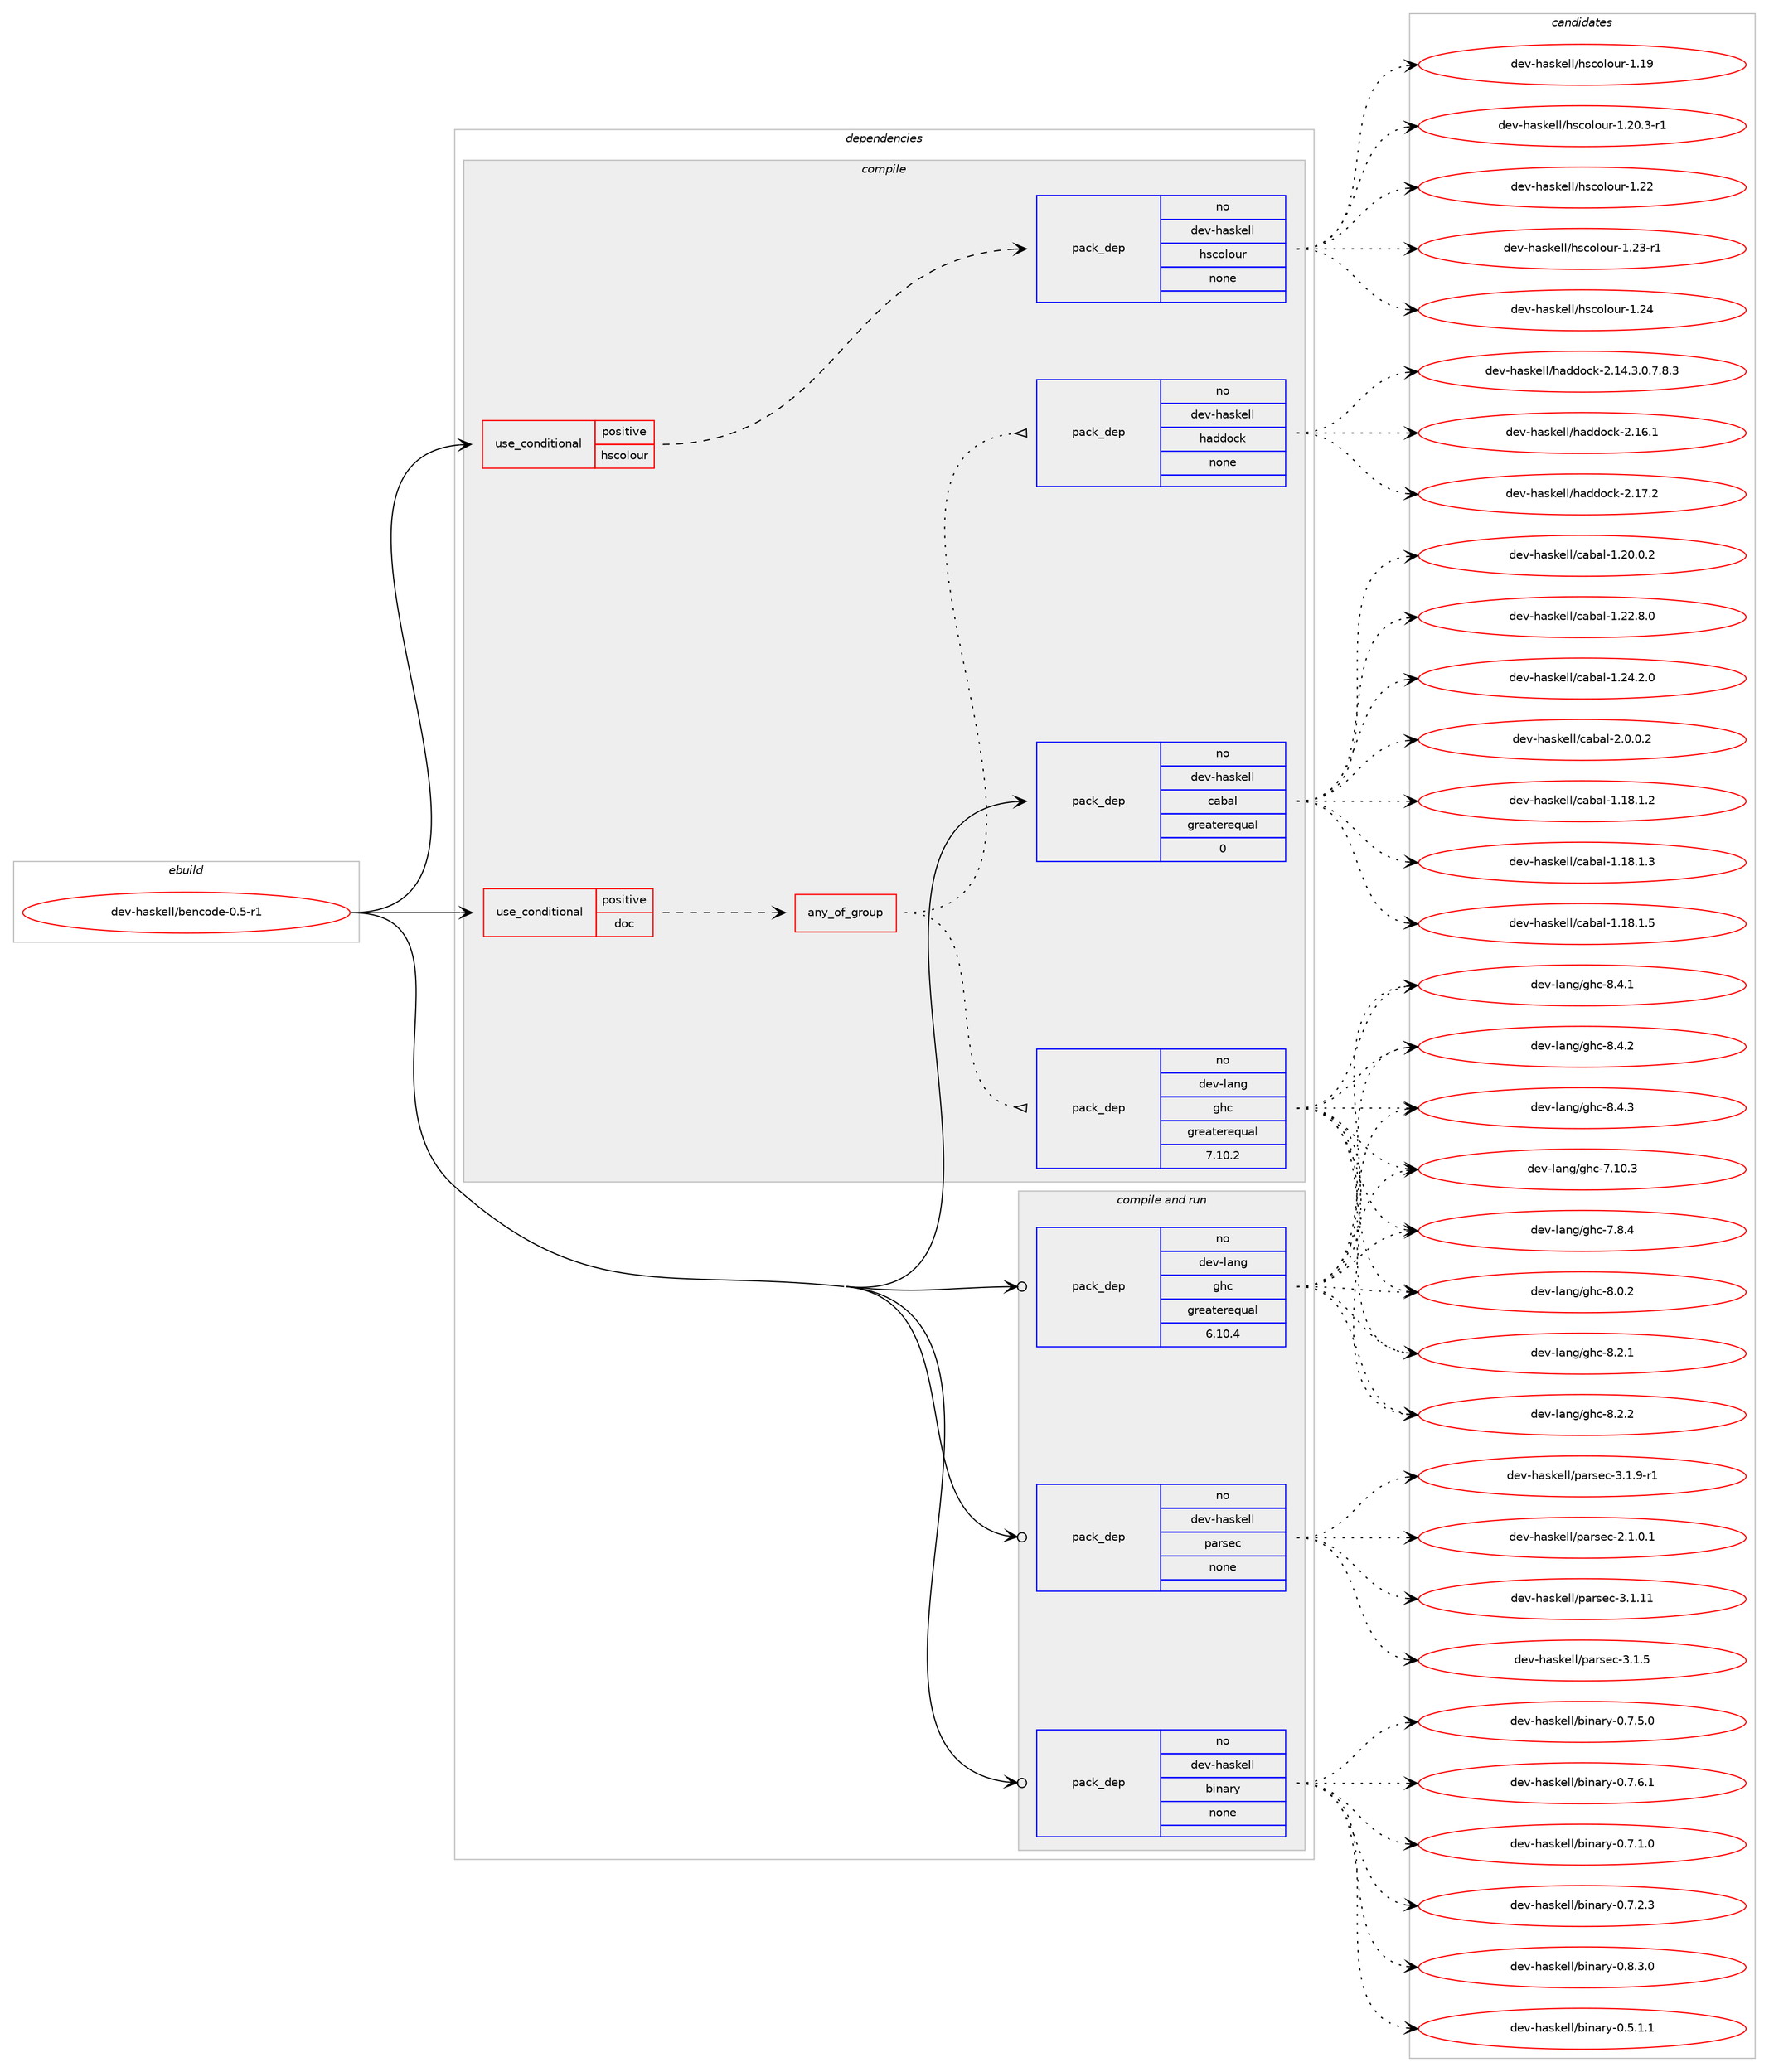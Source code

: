 digraph prolog {

# *************
# Graph options
# *************

newrank=true;
concentrate=true;
compound=true;
graph [rankdir=LR,fontname=Helvetica,fontsize=10,ranksep=1.5];#, ranksep=2.5, nodesep=0.2];
edge  [arrowhead=vee];
node  [fontname=Helvetica,fontsize=10];

# **********
# The ebuild
# **********

subgraph cluster_leftcol {
color=gray;
rank=same;
label=<<i>ebuild</i>>;
id [label="dev-haskell/bencode-0.5-r1", color=red, width=4, href="../dev-haskell/bencode-0.5-r1.svg"];
}

# ****************
# The dependencies
# ****************

subgraph cluster_midcol {
color=gray;
label=<<i>dependencies</i>>;
subgraph cluster_compile {
fillcolor="#eeeeee";
style=filled;
label=<<i>compile</i>>;
subgraph cond358694 {
dependency1326910 [label=<<TABLE BORDER="0" CELLBORDER="1" CELLSPACING="0" CELLPADDING="4"><TR><TD ROWSPAN="3" CELLPADDING="10">use_conditional</TD></TR><TR><TD>positive</TD></TR><TR><TD>doc</TD></TR></TABLE>>, shape=none, color=red];
subgraph any20566 {
dependency1326911 [label=<<TABLE BORDER="0" CELLBORDER="1" CELLSPACING="0" CELLPADDING="4"><TR><TD CELLPADDING="10">any_of_group</TD></TR></TABLE>>, shape=none, color=red];subgraph pack947098 {
dependency1326912 [label=<<TABLE BORDER="0" CELLBORDER="1" CELLSPACING="0" CELLPADDING="4" WIDTH="220"><TR><TD ROWSPAN="6" CELLPADDING="30">pack_dep</TD></TR><TR><TD WIDTH="110">no</TD></TR><TR><TD>dev-haskell</TD></TR><TR><TD>haddock</TD></TR><TR><TD>none</TD></TR><TR><TD></TD></TR></TABLE>>, shape=none, color=blue];
}
dependency1326911:e -> dependency1326912:w [weight=20,style="dotted",arrowhead="oinv"];
subgraph pack947099 {
dependency1326913 [label=<<TABLE BORDER="0" CELLBORDER="1" CELLSPACING="0" CELLPADDING="4" WIDTH="220"><TR><TD ROWSPAN="6" CELLPADDING="30">pack_dep</TD></TR><TR><TD WIDTH="110">no</TD></TR><TR><TD>dev-lang</TD></TR><TR><TD>ghc</TD></TR><TR><TD>greaterequal</TD></TR><TR><TD>7.10.2</TD></TR></TABLE>>, shape=none, color=blue];
}
dependency1326911:e -> dependency1326913:w [weight=20,style="dotted",arrowhead="oinv"];
}
dependency1326910:e -> dependency1326911:w [weight=20,style="dashed",arrowhead="vee"];
}
id:e -> dependency1326910:w [weight=20,style="solid",arrowhead="vee"];
subgraph cond358695 {
dependency1326914 [label=<<TABLE BORDER="0" CELLBORDER="1" CELLSPACING="0" CELLPADDING="4"><TR><TD ROWSPAN="3" CELLPADDING="10">use_conditional</TD></TR><TR><TD>positive</TD></TR><TR><TD>hscolour</TD></TR></TABLE>>, shape=none, color=red];
subgraph pack947100 {
dependency1326915 [label=<<TABLE BORDER="0" CELLBORDER="1" CELLSPACING="0" CELLPADDING="4" WIDTH="220"><TR><TD ROWSPAN="6" CELLPADDING="30">pack_dep</TD></TR><TR><TD WIDTH="110">no</TD></TR><TR><TD>dev-haskell</TD></TR><TR><TD>hscolour</TD></TR><TR><TD>none</TD></TR><TR><TD></TD></TR></TABLE>>, shape=none, color=blue];
}
dependency1326914:e -> dependency1326915:w [weight=20,style="dashed",arrowhead="vee"];
}
id:e -> dependency1326914:w [weight=20,style="solid",arrowhead="vee"];
subgraph pack947101 {
dependency1326916 [label=<<TABLE BORDER="0" CELLBORDER="1" CELLSPACING="0" CELLPADDING="4" WIDTH="220"><TR><TD ROWSPAN="6" CELLPADDING="30">pack_dep</TD></TR><TR><TD WIDTH="110">no</TD></TR><TR><TD>dev-haskell</TD></TR><TR><TD>cabal</TD></TR><TR><TD>greaterequal</TD></TR><TR><TD>0</TD></TR></TABLE>>, shape=none, color=blue];
}
id:e -> dependency1326916:w [weight=20,style="solid",arrowhead="vee"];
}
subgraph cluster_compileandrun {
fillcolor="#eeeeee";
style=filled;
label=<<i>compile and run</i>>;
subgraph pack947102 {
dependency1326917 [label=<<TABLE BORDER="0" CELLBORDER="1" CELLSPACING="0" CELLPADDING="4" WIDTH="220"><TR><TD ROWSPAN="6" CELLPADDING="30">pack_dep</TD></TR><TR><TD WIDTH="110">no</TD></TR><TR><TD>dev-haskell</TD></TR><TR><TD>binary</TD></TR><TR><TD>none</TD></TR><TR><TD></TD></TR></TABLE>>, shape=none, color=blue];
}
id:e -> dependency1326917:w [weight=20,style="solid",arrowhead="odotvee"];
subgraph pack947103 {
dependency1326918 [label=<<TABLE BORDER="0" CELLBORDER="1" CELLSPACING="0" CELLPADDING="4" WIDTH="220"><TR><TD ROWSPAN="6" CELLPADDING="30">pack_dep</TD></TR><TR><TD WIDTH="110">no</TD></TR><TR><TD>dev-haskell</TD></TR><TR><TD>parsec</TD></TR><TR><TD>none</TD></TR><TR><TD></TD></TR></TABLE>>, shape=none, color=blue];
}
id:e -> dependency1326918:w [weight=20,style="solid",arrowhead="odotvee"];
subgraph pack947104 {
dependency1326919 [label=<<TABLE BORDER="0" CELLBORDER="1" CELLSPACING="0" CELLPADDING="4" WIDTH="220"><TR><TD ROWSPAN="6" CELLPADDING="30">pack_dep</TD></TR><TR><TD WIDTH="110">no</TD></TR><TR><TD>dev-lang</TD></TR><TR><TD>ghc</TD></TR><TR><TD>greaterequal</TD></TR><TR><TD>6.10.4</TD></TR></TABLE>>, shape=none, color=blue];
}
id:e -> dependency1326919:w [weight=20,style="solid",arrowhead="odotvee"];
}
subgraph cluster_run {
fillcolor="#eeeeee";
style=filled;
label=<<i>run</i>>;
}
}

# **************
# The candidates
# **************

subgraph cluster_choices {
rank=same;
color=gray;
label=<<i>candidates</i>>;

subgraph choice947098 {
color=black;
nodesep=1;
choice1001011184510497115107101108108471049710010011199107455046495246514648465546564651 [label="dev-haskell/haddock-2.14.3.0.7.8.3", color=red, width=4,href="../dev-haskell/haddock-2.14.3.0.7.8.3.svg"];
choice100101118451049711510710110810847104971001001119910745504649544649 [label="dev-haskell/haddock-2.16.1", color=red, width=4,href="../dev-haskell/haddock-2.16.1.svg"];
choice100101118451049711510710110810847104971001001119910745504649554650 [label="dev-haskell/haddock-2.17.2", color=red, width=4,href="../dev-haskell/haddock-2.17.2.svg"];
dependency1326912:e -> choice1001011184510497115107101108108471049710010011199107455046495246514648465546564651:w [style=dotted,weight="100"];
dependency1326912:e -> choice100101118451049711510710110810847104971001001119910745504649544649:w [style=dotted,weight="100"];
dependency1326912:e -> choice100101118451049711510710110810847104971001001119910745504649554650:w [style=dotted,weight="100"];
}
subgraph choice947099 {
color=black;
nodesep=1;
choice1001011184510897110103471031049945554649484651 [label="dev-lang/ghc-7.10.3", color=red, width=4,href="../dev-lang/ghc-7.10.3.svg"];
choice10010111845108971101034710310499455546564652 [label="dev-lang/ghc-7.8.4", color=red, width=4,href="../dev-lang/ghc-7.8.4.svg"];
choice10010111845108971101034710310499455646484650 [label="dev-lang/ghc-8.0.2", color=red, width=4,href="../dev-lang/ghc-8.0.2.svg"];
choice10010111845108971101034710310499455646504649 [label="dev-lang/ghc-8.2.1", color=red, width=4,href="../dev-lang/ghc-8.2.1.svg"];
choice10010111845108971101034710310499455646504650 [label="dev-lang/ghc-8.2.2", color=red, width=4,href="../dev-lang/ghc-8.2.2.svg"];
choice10010111845108971101034710310499455646524649 [label="dev-lang/ghc-8.4.1", color=red, width=4,href="../dev-lang/ghc-8.4.1.svg"];
choice10010111845108971101034710310499455646524650 [label="dev-lang/ghc-8.4.2", color=red, width=4,href="../dev-lang/ghc-8.4.2.svg"];
choice10010111845108971101034710310499455646524651 [label="dev-lang/ghc-8.4.3", color=red, width=4,href="../dev-lang/ghc-8.4.3.svg"];
dependency1326913:e -> choice1001011184510897110103471031049945554649484651:w [style=dotted,weight="100"];
dependency1326913:e -> choice10010111845108971101034710310499455546564652:w [style=dotted,weight="100"];
dependency1326913:e -> choice10010111845108971101034710310499455646484650:w [style=dotted,weight="100"];
dependency1326913:e -> choice10010111845108971101034710310499455646504649:w [style=dotted,weight="100"];
dependency1326913:e -> choice10010111845108971101034710310499455646504650:w [style=dotted,weight="100"];
dependency1326913:e -> choice10010111845108971101034710310499455646524649:w [style=dotted,weight="100"];
dependency1326913:e -> choice10010111845108971101034710310499455646524650:w [style=dotted,weight="100"];
dependency1326913:e -> choice10010111845108971101034710310499455646524651:w [style=dotted,weight="100"];
}
subgraph choice947100 {
color=black;
nodesep=1;
choice100101118451049711510710110810847104115991111081111171144549464957 [label="dev-haskell/hscolour-1.19", color=red, width=4,href="../dev-haskell/hscolour-1.19.svg"];
choice10010111845104971151071011081084710411599111108111117114454946504846514511449 [label="dev-haskell/hscolour-1.20.3-r1", color=red, width=4,href="../dev-haskell/hscolour-1.20.3-r1.svg"];
choice100101118451049711510710110810847104115991111081111171144549465050 [label="dev-haskell/hscolour-1.22", color=red, width=4,href="../dev-haskell/hscolour-1.22.svg"];
choice1001011184510497115107101108108471041159911110811111711445494650514511449 [label="dev-haskell/hscolour-1.23-r1", color=red, width=4,href="../dev-haskell/hscolour-1.23-r1.svg"];
choice100101118451049711510710110810847104115991111081111171144549465052 [label="dev-haskell/hscolour-1.24", color=red, width=4,href="../dev-haskell/hscolour-1.24.svg"];
dependency1326915:e -> choice100101118451049711510710110810847104115991111081111171144549464957:w [style=dotted,weight="100"];
dependency1326915:e -> choice10010111845104971151071011081084710411599111108111117114454946504846514511449:w [style=dotted,weight="100"];
dependency1326915:e -> choice100101118451049711510710110810847104115991111081111171144549465050:w [style=dotted,weight="100"];
dependency1326915:e -> choice1001011184510497115107101108108471041159911110811111711445494650514511449:w [style=dotted,weight="100"];
dependency1326915:e -> choice100101118451049711510710110810847104115991111081111171144549465052:w [style=dotted,weight="100"];
}
subgraph choice947101 {
color=black;
nodesep=1;
choice10010111845104971151071011081084799979897108454946495646494650 [label="dev-haskell/cabal-1.18.1.2", color=red, width=4,href="../dev-haskell/cabal-1.18.1.2.svg"];
choice10010111845104971151071011081084799979897108454946495646494651 [label="dev-haskell/cabal-1.18.1.3", color=red, width=4,href="../dev-haskell/cabal-1.18.1.3.svg"];
choice10010111845104971151071011081084799979897108454946495646494653 [label="dev-haskell/cabal-1.18.1.5", color=red, width=4,href="../dev-haskell/cabal-1.18.1.5.svg"];
choice10010111845104971151071011081084799979897108454946504846484650 [label="dev-haskell/cabal-1.20.0.2", color=red, width=4,href="../dev-haskell/cabal-1.20.0.2.svg"];
choice10010111845104971151071011081084799979897108454946505046564648 [label="dev-haskell/cabal-1.22.8.0", color=red, width=4,href="../dev-haskell/cabal-1.22.8.0.svg"];
choice10010111845104971151071011081084799979897108454946505246504648 [label="dev-haskell/cabal-1.24.2.0", color=red, width=4,href="../dev-haskell/cabal-1.24.2.0.svg"];
choice100101118451049711510710110810847999798971084550464846484650 [label="dev-haskell/cabal-2.0.0.2", color=red, width=4,href="../dev-haskell/cabal-2.0.0.2.svg"];
dependency1326916:e -> choice10010111845104971151071011081084799979897108454946495646494650:w [style=dotted,weight="100"];
dependency1326916:e -> choice10010111845104971151071011081084799979897108454946495646494651:w [style=dotted,weight="100"];
dependency1326916:e -> choice10010111845104971151071011081084799979897108454946495646494653:w [style=dotted,weight="100"];
dependency1326916:e -> choice10010111845104971151071011081084799979897108454946504846484650:w [style=dotted,weight="100"];
dependency1326916:e -> choice10010111845104971151071011081084799979897108454946505046564648:w [style=dotted,weight="100"];
dependency1326916:e -> choice10010111845104971151071011081084799979897108454946505246504648:w [style=dotted,weight="100"];
dependency1326916:e -> choice100101118451049711510710110810847999798971084550464846484650:w [style=dotted,weight="100"];
}
subgraph choice947102 {
color=black;
nodesep=1;
choice10010111845104971151071011081084798105110971141214548465346494649 [label="dev-haskell/binary-0.5.1.1", color=red, width=4,href="../dev-haskell/binary-0.5.1.1.svg"];
choice10010111845104971151071011081084798105110971141214548465546494648 [label="dev-haskell/binary-0.7.1.0", color=red, width=4,href="../dev-haskell/binary-0.7.1.0.svg"];
choice10010111845104971151071011081084798105110971141214548465546504651 [label="dev-haskell/binary-0.7.2.3", color=red, width=4,href="../dev-haskell/binary-0.7.2.3.svg"];
choice10010111845104971151071011081084798105110971141214548465546534648 [label="dev-haskell/binary-0.7.5.0", color=red, width=4,href="../dev-haskell/binary-0.7.5.0.svg"];
choice10010111845104971151071011081084798105110971141214548465546544649 [label="dev-haskell/binary-0.7.6.1", color=red, width=4,href="../dev-haskell/binary-0.7.6.1.svg"];
choice10010111845104971151071011081084798105110971141214548465646514648 [label="dev-haskell/binary-0.8.3.0", color=red, width=4,href="../dev-haskell/binary-0.8.3.0.svg"];
dependency1326917:e -> choice10010111845104971151071011081084798105110971141214548465346494649:w [style=dotted,weight="100"];
dependency1326917:e -> choice10010111845104971151071011081084798105110971141214548465546494648:w [style=dotted,weight="100"];
dependency1326917:e -> choice10010111845104971151071011081084798105110971141214548465546504651:w [style=dotted,weight="100"];
dependency1326917:e -> choice10010111845104971151071011081084798105110971141214548465546534648:w [style=dotted,weight="100"];
dependency1326917:e -> choice10010111845104971151071011081084798105110971141214548465546544649:w [style=dotted,weight="100"];
dependency1326917:e -> choice10010111845104971151071011081084798105110971141214548465646514648:w [style=dotted,weight="100"];
}
subgraph choice947103 {
color=black;
nodesep=1;
choice10010111845104971151071011081084711297114115101994550464946484649 [label="dev-haskell/parsec-2.1.0.1", color=red, width=4,href="../dev-haskell/parsec-2.1.0.1.svg"];
choice100101118451049711510710110810847112971141151019945514649464949 [label="dev-haskell/parsec-3.1.11", color=red, width=4,href="../dev-haskell/parsec-3.1.11.svg"];
choice1001011184510497115107101108108471129711411510199455146494653 [label="dev-haskell/parsec-3.1.5", color=red, width=4,href="../dev-haskell/parsec-3.1.5.svg"];
choice10010111845104971151071011081084711297114115101994551464946574511449 [label="dev-haskell/parsec-3.1.9-r1", color=red, width=4,href="../dev-haskell/parsec-3.1.9-r1.svg"];
dependency1326918:e -> choice10010111845104971151071011081084711297114115101994550464946484649:w [style=dotted,weight="100"];
dependency1326918:e -> choice100101118451049711510710110810847112971141151019945514649464949:w [style=dotted,weight="100"];
dependency1326918:e -> choice1001011184510497115107101108108471129711411510199455146494653:w [style=dotted,weight="100"];
dependency1326918:e -> choice10010111845104971151071011081084711297114115101994551464946574511449:w [style=dotted,weight="100"];
}
subgraph choice947104 {
color=black;
nodesep=1;
choice1001011184510897110103471031049945554649484651 [label="dev-lang/ghc-7.10.3", color=red, width=4,href="../dev-lang/ghc-7.10.3.svg"];
choice10010111845108971101034710310499455546564652 [label="dev-lang/ghc-7.8.4", color=red, width=4,href="../dev-lang/ghc-7.8.4.svg"];
choice10010111845108971101034710310499455646484650 [label="dev-lang/ghc-8.0.2", color=red, width=4,href="../dev-lang/ghc-8.0.2.svg"];
choice10010111845108971101034710310499455646504649 [label="dev-lang/ghc-8.2.1", color=red, width=4,href="../dev-lang/ghc-8.2.1.svg"];
choice10010111845108971101034710310499455646504650 [label="dev-lang/ghc-8.2.2", color=red, width=4,href="../dev-lang/ghc-8.2.2.svg"];
choice10010111845108971101034710310499455646524649 [label="dev-lang/ghc-8.4.1", color=red, width=4,href="../dev-lang/ghc-8.4.1.svg"];
choice10010111845108971101034710310499455646524650 [label="dev-lang/ghc-8.4.2", color=red, width=4,href="../dev-lang/ghc-8.4.2.svg"];
choice10010111845108971101034710310499455646524651 [label="dev-lang/ghc-8.4.3", color=red, width=4,href="../dev-lang/ghc-8.4.3.svg"];
dependency1326919:e -> choice1001011184510897110103471031049945554649484651:w [style=dotted,weight="100"];
dependency1326919:e -> choice10010111845108971101034710310499455546564652:w [style=dotted,weight="100"];
dependency1326919:e -> choice10010111845108971101034710310499455646484650:w [style=dotted,weight="100"];
dependency1326919:e -> choice10010111845108971101034710310499455646504649:w [style=dotted,weight="100"];
dependency1326919:e -> choice10010111845108971101034710310499455646504650:w [style=dotted,weight="100"];
dependency1326919:e -> choice10010111845108971101034710310499455646524649:w [style=dotted,weight="100"];
dependency1326919:e -> choice10010111845108971101034710310499455646524650:w [style=dotted,weight="100"];
dependency1326919:e -> choice10010111845108971101034710310499455646524651:w [style=dotted,weight="100"];
}
}

}
